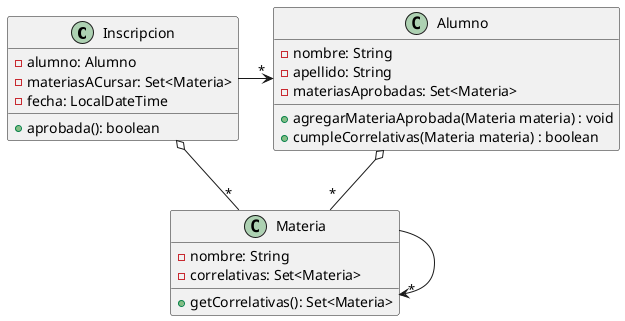 @startuml
'https://plantuml.com/class-diagram

class Inscripcion{
     -alumno: Alumno
     -materiasACursar: Set<Materia>
     -fecha: LocalDateTime

     +aprobada(): boolean
}

class Alumno {
     -nombre: String
     -apellido: String
     -materiasAprobadas: Set<Materia>

     +agregarMateriaAprobada(Materia materia) : void
     +cumpleCorrelativas(Materia materia) : boolean
}

class Materia{
     -nombre: String
     -correlativas: Set<Materia>

     +getCorrelativas(): Set<Materia>
}

Inscripcion ->"*" Alumno
Alumno o-- "*"Materia
Inscripcion o--"*" Materia
Materia -> "*"Materia










@enduml